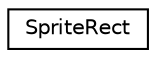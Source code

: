 digraph "Graphical Class Hierarchy"
{
  edge [fontname="Helvetica",fontsize="10",labelfontname="Helvetica",labelfontsize="10"];
  node [fontname="Helvetica",fontsize="10",shape=record];
  rankdir="LR";
  Node1 [label="SpriteRect",height=0.2,width=0.4,color="black", fillcolor="white", style="filled",URL="$struct_sprite_rect.html"];
}
